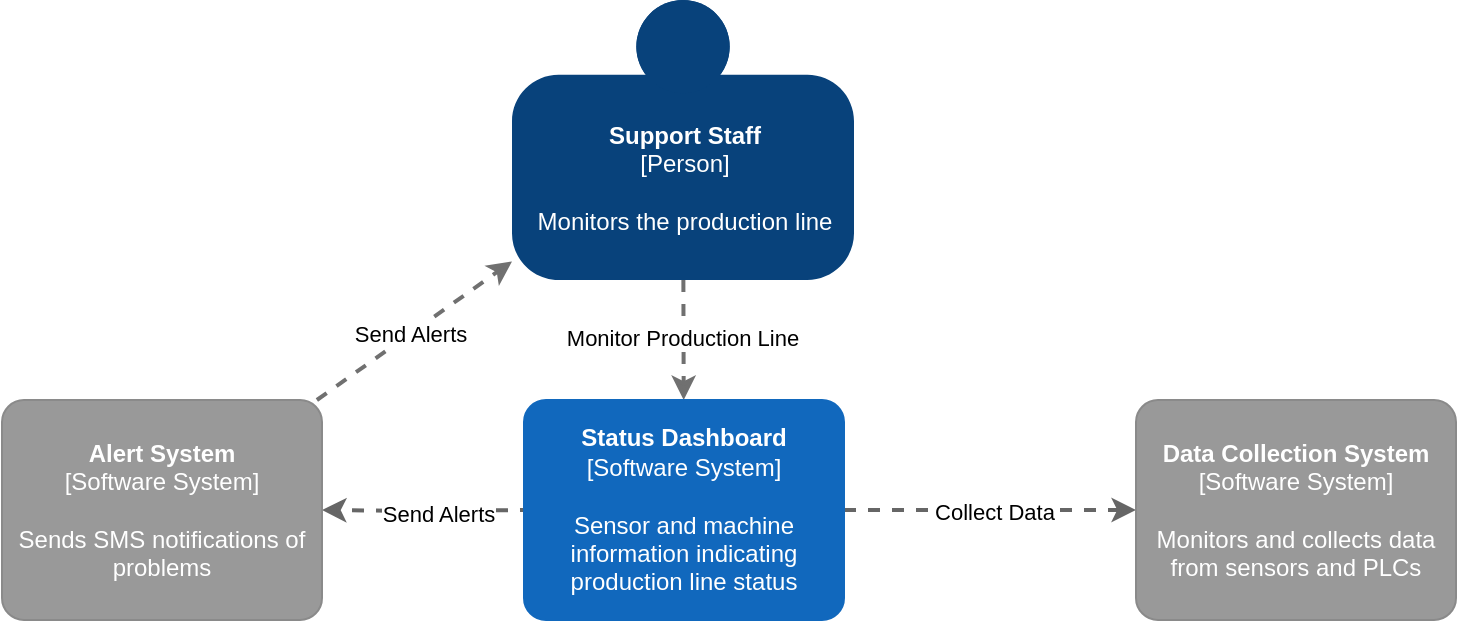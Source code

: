 <mxfile version="24.7.12">
  <diagram id="zNMGI6wU0Mi8Qe2H5Q59" name="C4 Context">
    <mxGraphModel dx="1034" dy="412" grid="0" gridSize="10" guides="0" tooltips="1" connect="1" arrows="1" fold="1" page="1" pageScale="1" pageWidth="827" pageHeight="1169" math="0" shadow="0">
      <root>
        <mxCell id="0" />
        <mxCell id="1" parent="0" />
        <mxCell id="jk53wvajYcKSA50TNXrv-9" style="edgeStyle=orthogonalEdgeStyle;rounded=0;orthogonalLoop=1;jettySize=auto;html=1;dashed=1;strokeWidth=2;fillColor=#f5f5f5;strokeColor=#666666;" parent="1" target="lnmgxQ-TkLNhtuKLghFE-11" edge="1">
          <mxGeometry relative="1" as="geometry">
            <mxPoint x="338" y="295" as="sourcePoint" />
            <mxPoint x="273" y="295" as="targetPoint" />
          </mxGeometry>
        </mxCell>
        <mxCell id="eXa6Q_Jm8tZZluSrR1-K-6" value="Send Alerts" style="edgeLabel;html=1;align=center;verticalAlign=middle;resizable=0;points=[];" vertex="1" connectable="0" parent="jk53wvajYcKSA50TNXrv-9">
          <mxGeometry x="-0.102" y="1" relative="1" as="geometry">
            <mxPoint as="offset" />
          </mxGeometry>
        </mxCell>
        <mxCell id="jk53wvajYcKSA50TNXrv-20" style="edgeStyle=none;rounded=0;orthogonalLoop=1;jettySize=auto;html=1;dashed=1;strokeColor=#666666;strokeWidth=2;fillColor=#f5f5f5;" parent="1" source="lnmgxQ-TkLNhtuKLghFE-13" target="lnmgxQ-TkLNhtuKLghFE-14" edge="1">
          <mxGeometry relative="1" as="geometry">
            <mxPoint x="563" y="295" as="targetPoint" />
            <mxPoint x="498" y="295" as="sourcePoint" />
          </mxGeometry>
        </mxCell>
        <mxCell id="eXa6Q_Jm8tZZluSrR1-K-5" value="Collect Data" style="edgeLabel;html=1;align=center;verticalAlign=middle;resizable=0;points=[];" vertex="1" connectable="0" parent="jk53wvajYcKSA50TNXrv-20">
          <mxGeometry x="0.023" y="-1" relative="1" as="geometry">
            <mxPoint as="offset" />
          </mxGeometry>
        </mxCell>
        <mxCell id="lnmgxQ-TkLNhtuKLghFE-10" style="edgeStyle=none;rounded=0;orthogonalLoop=1;jettySize=auto;html=1;dashed=1;strokeColor=#707070;strokeWidth=2;fontColor=#707070;" parent="1" source="lnmgxQ-TkLNhtuKLghFE-11" target="lnmgxQ-TkLNhtuKLghFE-3" edge="1">
          <mxGeometry relative="1" as="geometry">
            <mxPoint x="258.703" y="240" as="sourcePoint" />
          </mxGeometry>
        </mxCell>
        <mxCell id="eXa6Q_Jm8tZZluSrR1-K-7" value="Send Alerts" style="edgeLabel;html=1;align=center;verticalAlign=middle;resizable=0;points=[];" vertex="1" connectable="0" parent="lnmgxQ-TkLNhtuKLghFE-10">
          <mxGeometry x="-0.048" relative="1" as="geometry">
            <mxPoint as="offset" />
          </mxGeometry>
        </mxCell>
        <mxCell id="lnmgxQ-TkLNhtuKLghFE-9" style="edgeStyle=none;rounded=0;orthogonalLoop=1;jettySize=auto;html=1;dashed=1;strokeColor=#707070;strokeWidth=2;fontColor=#707070;" parent="1" source="lnmgxQ-TkLNhtuKLghFE-3" target="lnmgxQ-TkLNhtuKLghFE-13" edge="1">
          <mxGeometry relative="1" as="geometry">
            <mxPoint x="416.811" y="240" as="targetPoint" />
          </mxGeometry>
        </mxCell>
        <mxCell id="eXa6Q_Jm8tZZluSrR1-K-4" value="Monitor Production Line" style="edgeLabel;html=1;align=center;verticalAlign=middle;resizable=0;points=[];" vertex="1" connectable="0" parent="lnmgxQ-TkLNhtuKLghFE-9">
          <mxGeometry x="-0.044" y="-1" relative="1" as="geometry">
            <mxPoint as="offset" />
          </mxGeometry>
        </mxCell>
        <object placeholders="1" c4Name="Support Staff" c4Type="Person" c4Description="Monitors the production line" label="&lt;b&gt;%c4Name%&lt;/b&gt;&lt;div&gt;[%c4Type%]&lt;/div&gt;&lt;br&gt;&lt;div&gt;%c4Description%&lt;/div&gt;" id="lnmgxQ-TkLNhtuKLghFE-3">
          <mxCell style="html=1;dashed=0;whitespace=wrap;fillColor=#08427b;strokeColor=none;fontColor=#ffffff;shape=mxgraph.c4.person;align=center;metaEdit=1;points=[[0.5,0,0],[1,0.5,0],[1,0.75,0],[0.75,1,0],[0.5,1,0],[0.25,1,0],[0,0.75,0],[0,0.5,0]];metaData={&quot;c4Type&quot;:{&quot;editable&quot;:false}};" parent="1" vertex="1">
            <mxGeometry x="328" y="40" width="171" height="140" as="geometry" />
          </mxCell>
        </object>
        <object placeholders="1" c4Name="Alert System" c4Type="Software System" c4Description="Sends SMS notifications of problems" label="&lt;b&gt;%c4Name%&lt;/b&gt;&lt;div&gt;[%c4Type%]&lt;/div&gt;&lt;br&gt;&lt;div&gt;%c4Description%&lt;/div&gt;" id="lnmgxQ-TkLNhtuKLghFE-11">
          <mxCell style="rounded=1;whiteSpace=wrap;html=1;labelBackgroundColor=none;fillColor=#999999;fontColor=#ffffff;align=center;arcSize=10;strokeColor=#8A8A8A;metaEdit=1;metaData={&quot;c4Type&quot;:{&quot;editable&quot;:false}};points=[[0.25,0,0],[0.5,0,0],[0.75,0,0],[1,0.25,0],[1,0.5,0],[1,0.75,0],[0.75,1,0],[0.5,1,0],[0.25,1,0],[0,0.75,0],[0,0.5,0],[0,0.25,0]];" parent="1" vertex="1">
            <mxGeometry x="73" y="240" width="160" height="110.0" as="geometry" />
          </mxCell>
        </object>
        <object placeholders="1" c4Name="Status Dashboard" c4Type="Software System" c4Description="Sensor and machine information indicating production line status" label="&lt;b&gt;%c4Name%&lt;/b&gt;&lt;div&gt;[%c4Type%]&lt;/div&gt;&lt;br&gt;&lt;div&gt;%c4Description%&lt;/div&gt;" link="data:page/id,7UhaJ9ljh7ebol46HkWr" id="lnmgxQ-TkLNhtuKLghFE-13">
          <mxCell style="rounded=1;whiteSpace=wrap;html=1;labelBackgroundColor=none;fillColor=#1168BD;fontColor=#ffffff;align=center;arcSize=10;strokeColor=#1168BD;metaEdit=1;metaData={&quot;c4Type&quot;:{&quot;editable&quot;:false}};points=[[0.25,0,0],[0.5,0,0],[0.75,0,0],[1,0.25,0],[1,0.5,0],[1,0.75,0],[0.75,1,0],[0.5,1,0],[0.25,1,0],[0,0.75,0],[0,0.5,0],[0,0.25,0]];" parent="1" vertex="1">
            <mxGeometry x="334" y="240" width="160" height="110.0" as="geometry" />
          </mxCell>
        </object>
        <object placeholders="1" c4Name="Data Collection System" c4Type="Software System" c4Description="Monitors and collects data from sensors and PLCs" label="&lt;b&gt;%c4Name%&lt;/b&gt;&lt;div&gt;[%c4Type%]&lt;/div&gt;&lt;br&gt;&lt;div&gt;%c4Description%&lt;/div&gt;" id="lnmgxQ-TkLNhtuKLghFE-14">
          <mxCell style="rounded=1;whiteSpace=wrap;html=1;labelBackgroundColor=none;fillColor=#999999;fontColor=#ffffff;align=center;arcSize=10;strokeColor=#8A8A8A;metaEdit=1;metaData={&quot;c4Type&quot;:{&quot;editable&quot;:false}};points=[[0.25,0,0],[0.5,0,0],[0.75,0,0],[1,0.25,0],[1,0.5,0],[1,0.75,0],[0.75,1,0],[0.5,1,0],[0.25,1,0],[0,0.75,0],[0,0.5,0],[0,0.25,0]];" parent="1" vertex="1">
            <mxGeometry x="640" y="240" width="160" height="110.0" as="geometry" />
          </mxCell>
        </object>
      </root>
    </mxGraphModel>
  </diagram>
</mxfile>
